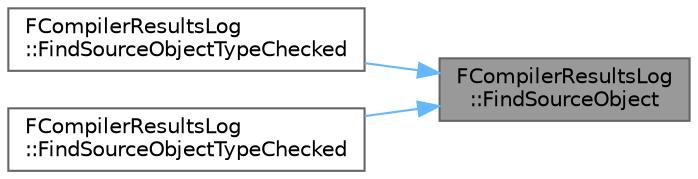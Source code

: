 digraph "FCompilerResultsLog::FindSourceObject"
{
 // INTERACTIVE_SVG=YES
 // LATEX_PDF_SIZE
  bgcolor="transparent";
  edge [fontname=Helvetica,fontsize=10,labelfontname=Helvetica,labelfontsize=10];
  node [fontname=Helvetica,fontsize=10,shape=box,height=0.2,width=0.4];
  rankdir="RL";
  Node1 [id="Node000001",label="FCompilerResultsLog\l::FindSourceObject",height=0.2,width=0.4,color="gray40", fillcolor="grey60", style="filled", fontcolor="black",tooltip="Returns the true source object for the passed in object."];
  Node1 -> Node2 [id="edge1_Node000001_Node000002",dir="back",color="steelblue1",style="solid",tooltip=" "];
  Node2 [id="Node000002",label="FCompilerResultsLog\l::FindSourceObjectTypeChecked",height=0.2,width=0.4,color="grey40", fillcolor="white", style="filled",URL="$d4/d9d/classFCompilerResultsLog.html#aaf3ec718e603c744bd2d31e1ab78ebc1",tooltip="Returns the true source object for the passed in object; does type checking on the result."];
  Node1 -> Node3 [id="edge2_Node000001_Node000003",dir="back",color="steelblue1",style="solid",tooltip=" "];
  Node3 [id="Node000003",label="FCompilerResultsLog\l::FindSourceObjectTypeChecked",height=0.2,width=0.4,color="grey40", fillcolor="white", style="filled",URL="$d4/d9d/classFCompilerResultsLog.html#a4ddc9fa472ffbb80aeb0b24c04d5f008",tooltip=" "];
}
